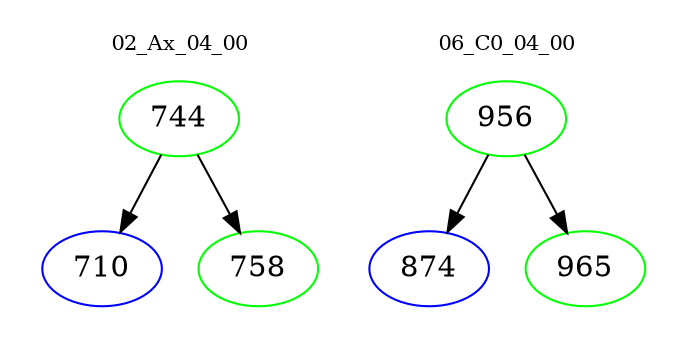 digraph{
subgraph cluster_0 {
color = white
label = "02_Ax_04_00";
fontsize=10;
T0_744 [label="744", color="green"]
T0_744 -> T0_710 [color="black"]
T0_710 [label="710", color="blue"]
T0_744 -> T0_758 [color="black"]
T0_758 [label="758", color="green"]
}
subgraph cluster_1 {
color = white
label = "06_C0_04_00";
fontsize=10;
T1_956 [label="956", color="green"]
T1_956 -> T1_874 [color="black"]
T1_874 [label="874", color="blue"]
T1_956 -> T1_965 [color="black"]
T1_965 [label="965", color="green"]
}
}
